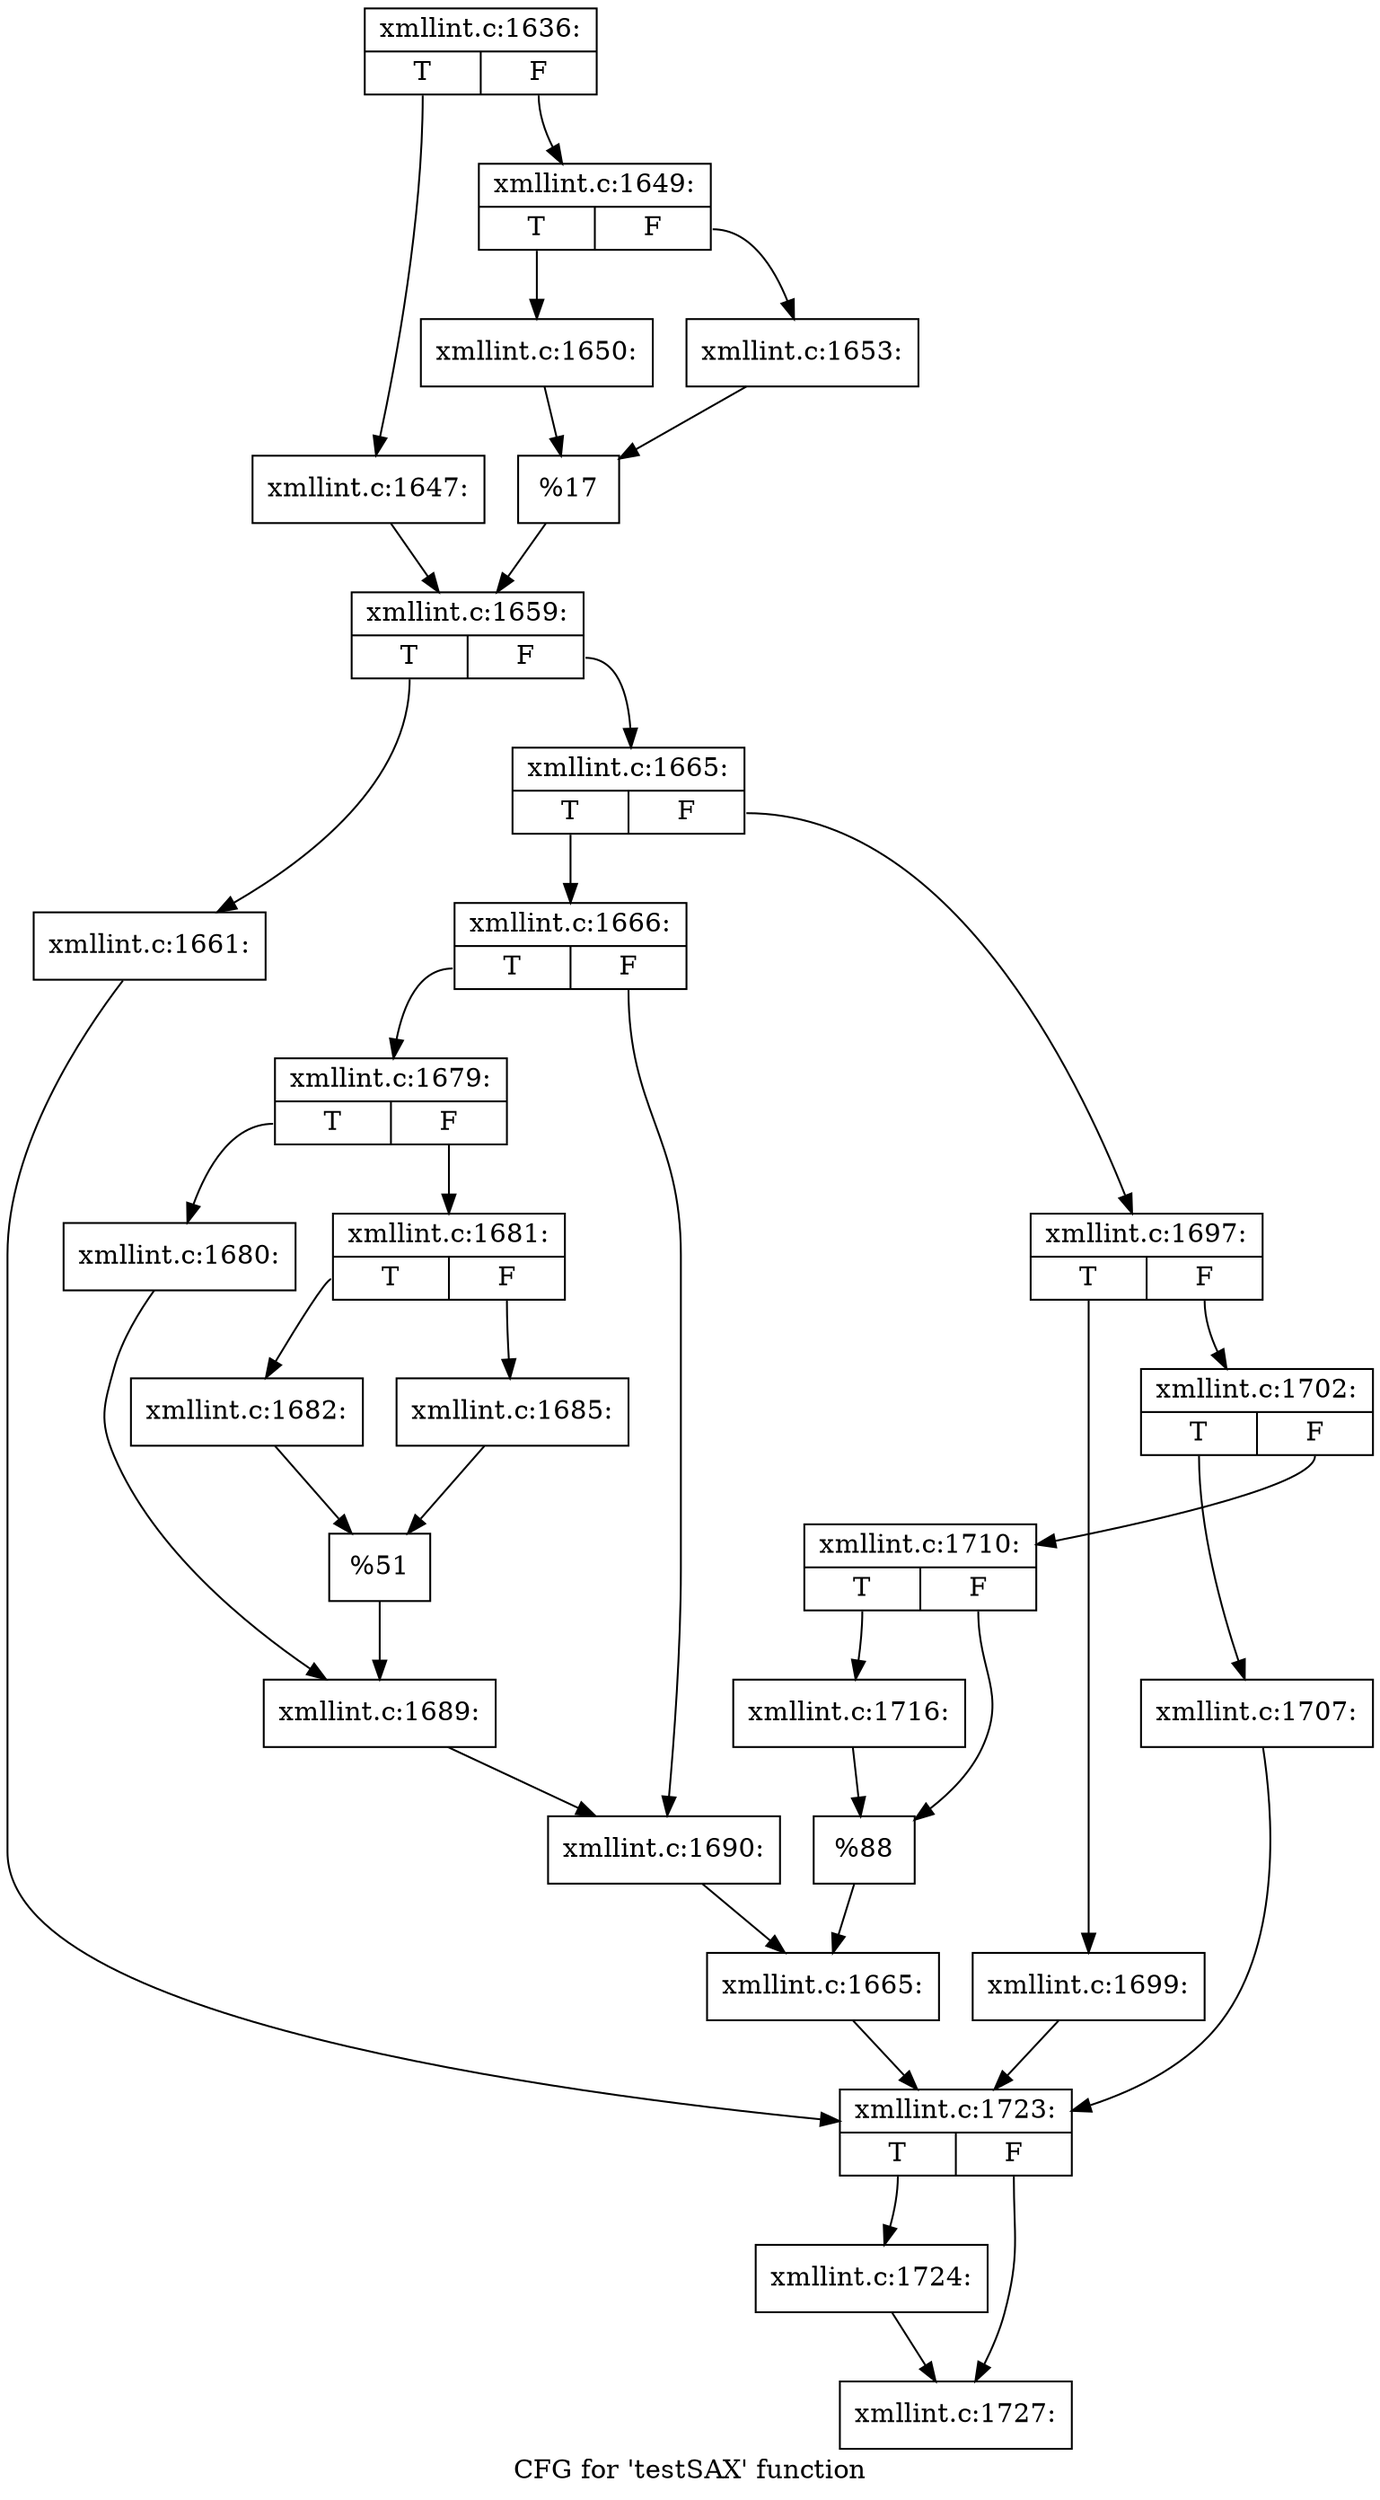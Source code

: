 digraph "CFG for 'testSAX' function" {
	label="CFG for 'testSAX' function";

	Node0x4a606a0 [shape=record,label="{xmllint.c:1636:|{<s0>T|<s1>F}}"];
	Node0x4a606a0:s0 -> Node0x4a74fd0;
	Node0x4a606a0:s1 -> Node0x4a75070;
	Node0x4a74fd0 [shape=record,label="{xmllint.c:1647:}"];
	Node0x4a74fd0 -> Node0x4a75020;
	Node0x4a75070 [shape=record,label="{xmllint.c:1649:|{<s0>T|<s1>F}}"];
	Node0x4a75070:s0 -> Node0x4a75640;
	Node0x4a75070:s1 -> Node0x4a756e0;
	Node0x4a75640 [shape=record,label="{xmllint.c:1650:}"];
	Node0x4a75640 -> Node0x4a75690;
	Node0x4a756e0 [shape=record,label="{xmllint.c:1653:}"];
	Node0x4a756e0 -> Node0x4a75690;
	Node0x4a75690 [shape=record,label="{%17}"];
	Node0x4a75690 -> Node0x4a75020;
	Node0x4a75020 [shape=record,label="{xmllint.c:1659:|{<s0>T|<s1>F}}"];
	Node0x4a75020:s0 -> Node0x4a76710;
	Node0x4a75020:s1 -> Node0x4a76760;
	Node0x4a76710 [shape=record,label="{xmllint.c:1661:}"];
	Node0x4a76710 -> Node0x48744c0;
	Node0x4a76760 [shape=record,label="{xmllint.c:1665:|{<s0>T|<s1>F}}"];
	Node0x4a76760:s0 -> Node0x49a0b30;
	Node0x4a76760:s1 -> Node0x49a0bd0;
	Node0x49a0b30 [shape=record,label="{xmllint.c:1666:|{<s0>T|<s1>F}}"];
	Node0x49a0b30:s0 -> Node0x4a7dc60;
	Node0x49a0b30:s1 -> Node0x4a7eda0;
	Node0x4a7dc60 [shape=record,label="{xmllint.c:1679:|{<s0>T|<s1>F}}"];
	Node0x4a7dc60:s0 -> Node0x4a7efc0;
	Node0x4a7dc60:s1 -> Node0x4a7f060;
	Node0x4a7efc0 [shape=record,label="{xmllint.c:1680:}"];
	Node0x4a7efc0 -> Node0x4a7f010;
	Node0x4a7f060 [shape=record,label="{xmllint.c:1681:|{<s0>T|<s1>F}}"];
	Node0x4a7f060:s0 -> Node0x4a7f5d0;
	Node0x4a7f060:s1 -> Node0x4a7f670;
	Node0x4a7f5d0 [shape=record,label="{xmllint.c:1682:}"];
	Node0x4a7f5d0 -> Node0x4a7f620;
	Node0x4a7f670 [shape=record,label="{xmllint.c:1685:}"];
	Node0x4a7f670 -> Node0x4a7f620;
	Node0x4a7f620 [shape=record,label="{%51}"];
	Node0x4a7f620 -> Node0x4a7f010;
	Node0x4a7f010 [shape=record,label="{xmllint.c:1689:}"];
	Node0x4a7f010 -> Node0x4a7eda0;
	Node0x4a7eda0 [shape=record,label="{xmllint.c:1690:}"];
	Node0x4a7eda0 -> Node0x49a0b80;
	Node0x49a0bd0 [shape=record,label="{xmllint.c:1697:|{<s0>T|<s1>F}}"];
	Node0x49a0bd0:s0 -> Node0x4a80960;
	Node0x49a0bd0:s1 -> Node0x4a80c90;
	Node0x4a80960 [shape=record,label="{xmllint.c:1699:}"];
	Node0x4a80960 -> Node0x48744c0;
	Node0x4a80c90 [shape=record,label="{xmllint.c:1702:|{<s0>T|<s1>F}}"];
	Node0x4a80c90:s0 -> Node0x4a81e00;
	Node0x4a80c90:s1 -> Node0x4a820b0;
	Node0x4a81e00 [shape=record,label="{xmllint.c:1707:}"];
	Node0x4a81e00 -> Node0x48744c0;
	Node0x4a820b0 [shape=record,label="{xmllint.c:1710:|{<s0>T|<s1>F}}"];
	Node0x4a820b0:s0 -> Node0x4a839a0;
	Node0x4a820b0:s1 -> Node0x4a81ee0;
	Node0x4a839a0 [shape=record,label="{xmllint.c:1716:}"];
	Node0x4a839a0 -> Node0x4a81ee0;
	Node0x4a81ee0 [shape=record,label="{%88}"];
	Node0x4a81ee0 -> Node0x49a0b80;
	Node0x49a0b80 [shape=record,label="{xmllint.c:1665:}"];
	Node0x49a0b80 -> Node0x48744c0;
	Node0x48744c0 [shape=record,label="{xmllint.c:1723:|{<s0>T|<s1>F}}"];
	Node0x48744c0:s0 -> Node0x49864b0;
	Node0x48744c0:s1 -> Node0x4a7d800;
	Node0x49864b0 [shape=record,label="{xmllint.c:1724:}"];
	Node0x49864b0 -> Node0x4a7d800;
	Node0x4a7d800 [shape=record,label="{xmllint.c:1727:}"];
}
